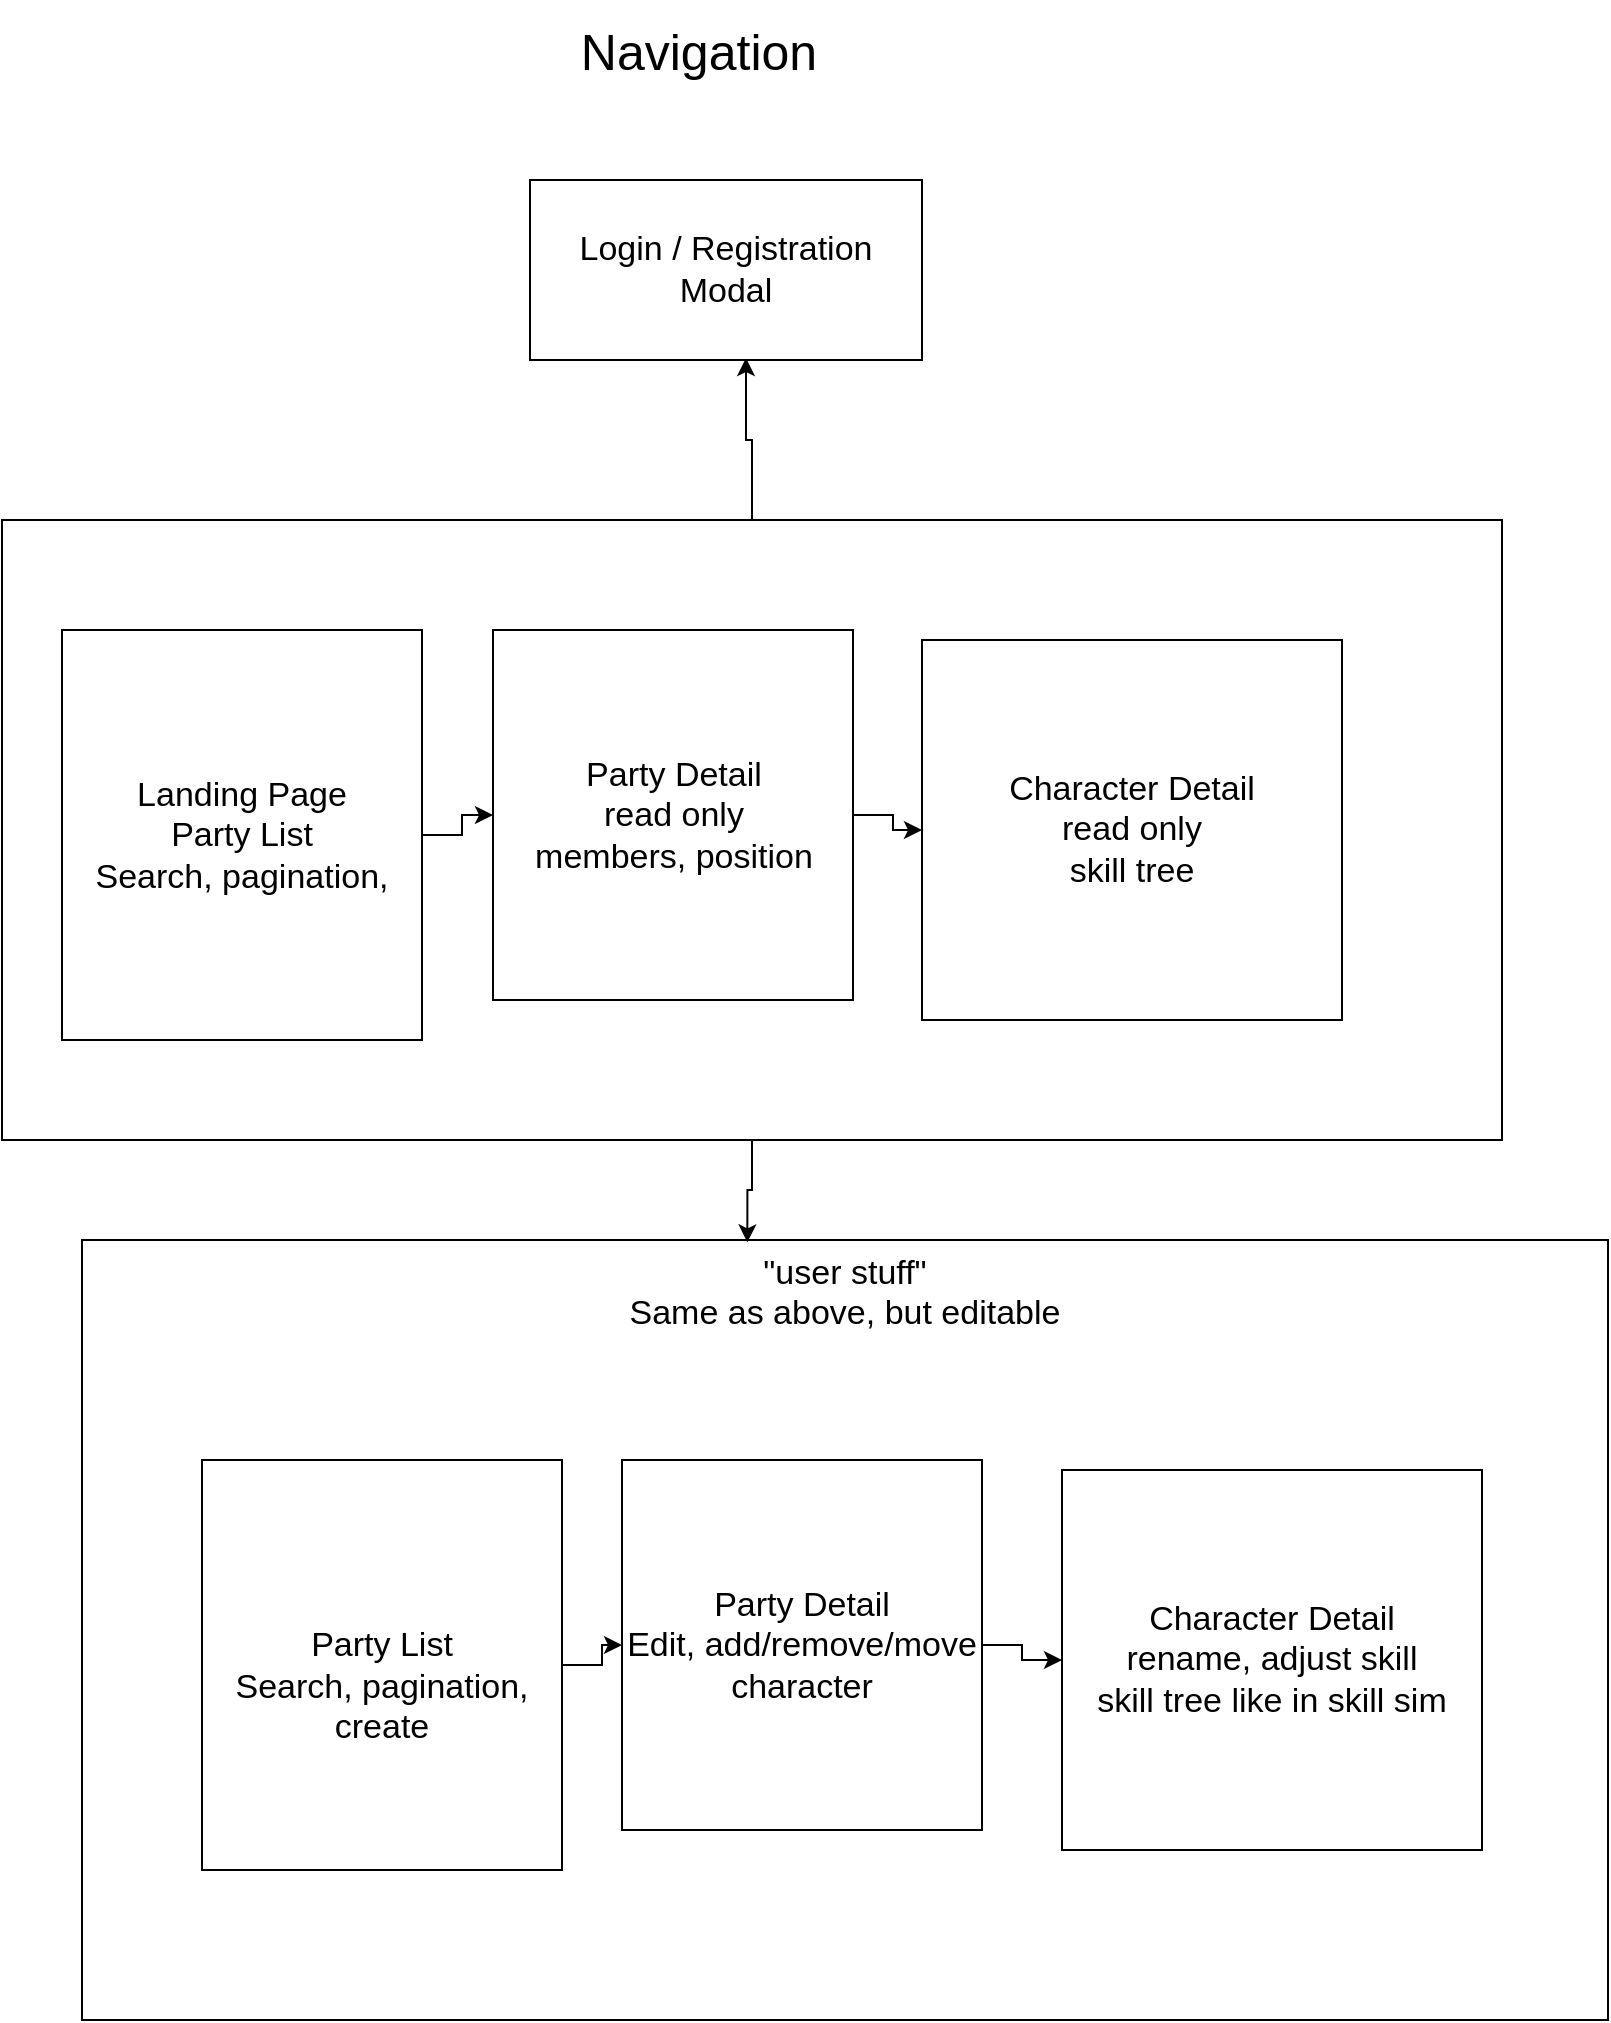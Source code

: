 <mxfile version="12.9.13" type="device"><diagram id="tZB6lbIrekTMSCkEsda3" name="Page-1"><mxGraphModel dx="1600" dy="1014" grid="1" gridSize="10" guides="1" tooltips="1" connect="1" arrows="1" fold="1" page="1" pageScale="1" pageWidth="827" pageHeight="1169" math="0" shadow="0"><root><mxCell id="0"/><mxCell id="1" parent="0"/><mxCell id="-XuvlScXF3DzLJ9QCsVi-10" value="&quot;user stuff&quot;&lt;br&gt;Same as above, but editable" style="rounded=0;whiteSpace=wrap;html=1;fontSize=17;align=center;labelPosition=center;verticalLabelPosition=middle;verticalAlign=top;" vertex="1" parent="1"><mxGeometry x="50" y="630" width="763" height="390" as="geometry"/></mxCell><mxCell id="-XuvlScXF3DzLJ9QCsVi-8" style="edgeStyle=orthogonalEdgeStyle;rounded=0;orthogonalLoop=1;jettySize=auto;html=1;entryX=0.551;entryY=0.989;entryDx=0;entryDy=0;entryPerimeter=0;fontSize=17;" edge="1" parent="1" source="-XuvlScXF3DzLJ9QCsVi-7" target="-XuvlScXF3DzLJ9QCsVi-2"><mxGeometry relative="1" as="geometry"/></mxCell><mxCell id="-XuvlScXF3DzLJ9QCsVi-14" style="edgeStyle=orthogonalEdgeStyle;rounded=0;orthogonalLoop=1;jettySize=auto;html=1;entryX=0.436;entryY=0.003;entryDx=0;entryDy=0;entryPerimeter=0;fontSize=17;" edge="1" parent="1" source="-XuvlScXF3DzLJ9QCsVi-7" target="-XuvlScXF3DzLJ9QCsVi-10"><mxGeometry relative="1" as="geometry"/></mxCell><mxCell id="-XuvlScXF3DzLJ9QCsVi-7" value="" style="rounded=0;whiteSpace=wrap;html=1;fontSize=17;" vertex="1" parent="1"><mxGeometry x="10" y="270" width="750" height="310" as="geometry"/></mxCell><mxCell id="-XuvlScXF3DzLJ9QCsVi-5" style="edgeStyle=orthogonalEdgeStyle;rounded=0;orthogonalLoop=1;jettySize=auto;html=1;entryX=0;entryY=0.5;entryDx=0;entryDy=0;fontSize=17;" edge="1" parent="1" source="-XuvlScXF3DzLJ9QCsVi-1" target="-XuvlScXF3DzLJ9QCsVi-3"><mxGeometry relative="1" as="geometry"/></mxCell><mxCell id="-XuvlScXF3DzLJ9QCsVi-1" value="Landing Page&lt;br&gt;Party List&lt;br&gt;Search, pagination,&lt;br&gt;" style="rounded=0;whiteSpace=wrap;html=1;fontSize=17;" vertex="1" parent="1"><mxGeometry x="40" y="325" width="180" height="205" as="geometry"/></mxCell><mxCell id="-XuvlScXF3DzLJ9QCsVi-2" value="Login / Registration&lt;br&gt;Modal" style="rounded=0;whiteSpace=wrap;html=1;fontSize=17;" vertex="1" parent="1"><mxGeometry x="274" y="100" width="196" height="90" as="geometry"/></mxCell><mxCell id="-XuvlScXF3DzLJ9QCsVi-6" style="edgeStyle=orthogonalEdgeStyle;rounded=0;orthogonalLoop=1;jettySize=auto;html=1;fontSize=17;" edge="1" parent="1" source="-XuvlScXF3DzLJ9QCsVi-3" target="-XuvlScXF3DzLJ9QCsVi-4"><mxGeometry relative="1" as="geometry"/></mxCell><mxCell id="-XuvlScXF3DzLJ9QCsVi-3" value="Party Detail&lt;br&gt;read only&lt;br&gt;members, position" style="rounded=0;whiteSpace=wrap;html=1;fontSize=17;" vertex="1" parent="1"><mxGeometry x="255.5" y="325" width="180" height="185" as="geometry"/></mxCell><mxCell id="-XuvlScXF3DzLJ9QCsVi-4" value="Character Detail&lt;br&gt;read only&lt;br&gt;skill tree" style="rounded=0;whiteSpace=wrap;html=1;fontSize=17;" vertex="1" parent="1"><mxGeometry x="470" y="330" width="210" height="190" as="geometry"/></mxCell><mxCell id="-XuvlScXF3DzLJ9QCsVi-9" value="&lt;font style=&quot;font-size: 25px&quot;&gt;Navigation&lt;br&gt;&lt;/font&gt;" style="text;html=1;strokeColor=none;fillColor=none;align=center;verticalAlign=middle;whiteSpace=wrap;rounded=0;fontSize=17;" vertex="1" parent="1"><mxGeometry x="280.5" y="10" width="155" height="50" as="geometry"/></mxCell><mxCell id="-XuvlScXF3DzLJ9QCsVi-15" style="edgeStyle=orthogonalEdgeStyle;rounded=0;orthogonalLoop=1;jettySize=auto;html=1;fontSize=17;" edge="1" parent="1" source="-XuvlScXF3DzLJ9QCsVi-11" target="-XuvlScXF3DzLJ9QCsVi-12"><mxGeometry relative="1" as="geometry"/></mxCell><mxCell id="-XuvlScXF3DzLJ9QCsVi-11" value="&lt;br&gt;Party List&lt;br&gt;Search, pagination,&lt;br&gt;create" style="rounded=0;whiteSpace=wrap;html=1;fontSize=17;" vertex="1" parent="1"><mxGeometry x="110" y="740" width="180" height="205" as="geometry"/></mxCell><mxCell id="-XuvlScXF3DzLJ9QCsVi-16" style="edgeStyle=orthogonalEdgeStyle;rounded=0;orthogonalLoop=1;jettySize=auto;html=1;fontSize=17;" edge="1" parent="1" source="-XuvlScXF3DzLJ9QCsVi-12" target="-XuvlScXF3DzLJ9QCsVi-13"><mxGeometry relative="1" as="geometry"/></mxCell><mxCell id="-XuvlScXF3DzLJ9QCsVi-12" value="Party Detail&lt;br&gt;Edit, add/remove/move character&lt;br&gt;" style="rounded=0;whiteSpace=wrap;html=1;fontSize=17;" vertex="1" parent="1"><mxGeometry x="320" y="740" width="180" height="185" as="geometry"/></mxCell><mxCell id="-XuvlScXF3DzLJ9QCsVi-13" value="Character Detail&lt;br&gt;rename, adjust skill&lt;br&gt;skill tree like in skill sim" style="rounded=0;whiteSpace=wrap;html=1;fontSize=17;" vertex="1" parent="1"><mxGeometry x="540" y="745" width="210" height="190" as="geometry"/></mxCell></root></mxGraphModel></diagram></mxfile>